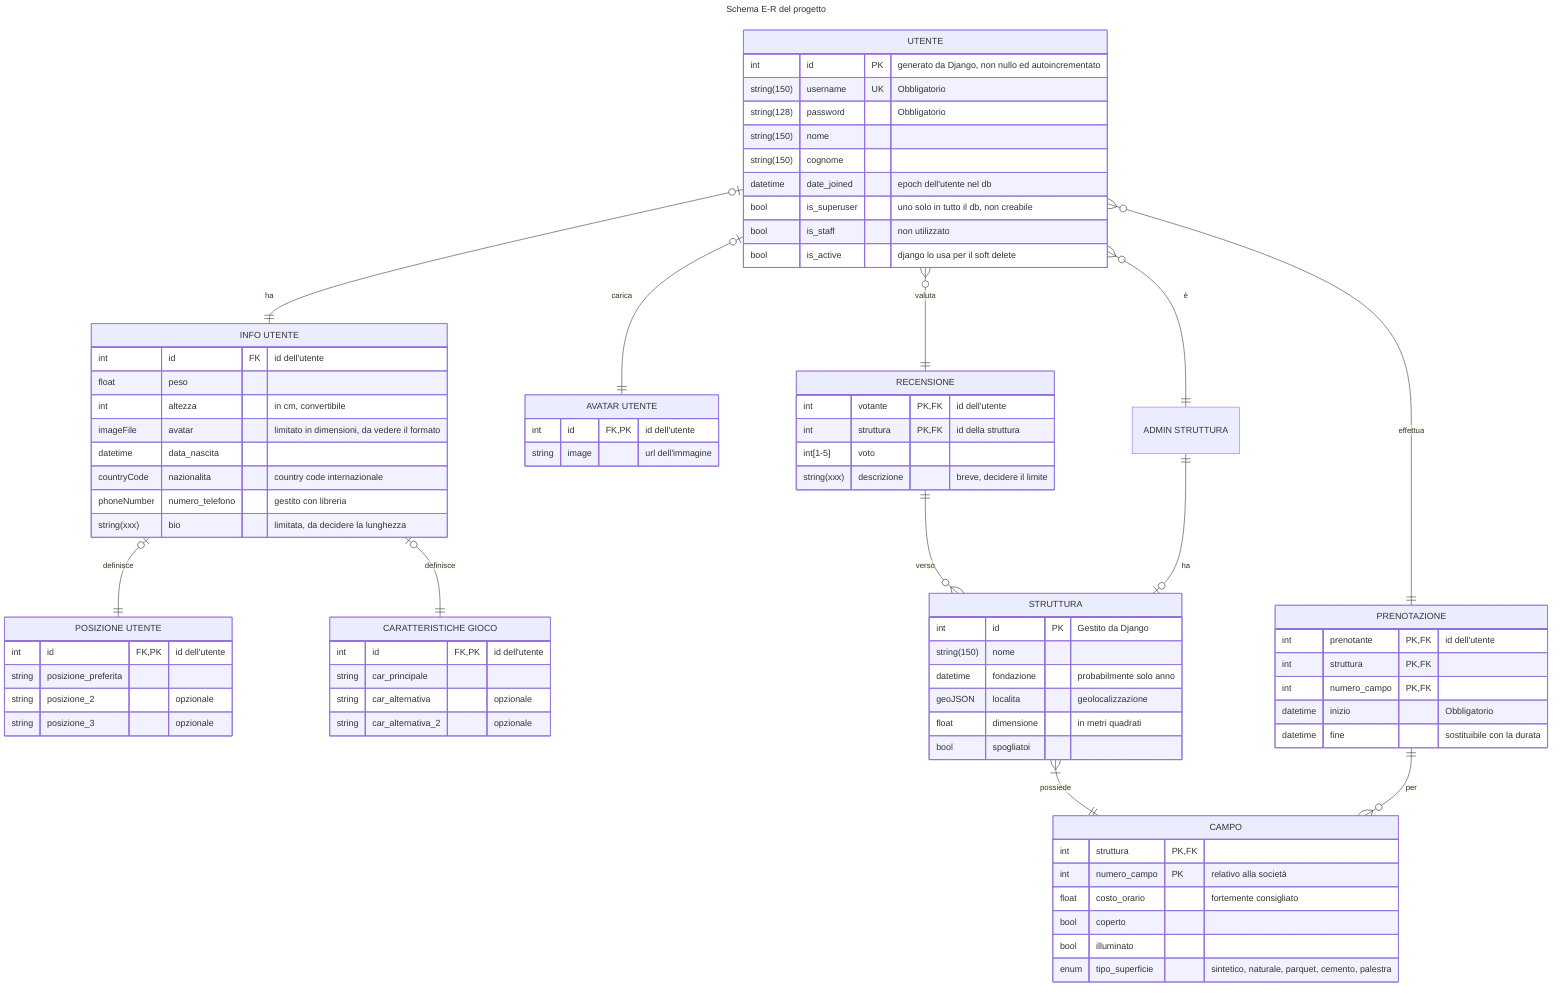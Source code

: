 ---
title: Schema E-R del progetto
---
erDiagram
    UTENTE {
        int id PK "generato da Django, non nullo ed autoincrementato"
        string(150) username UK "Obbligatorio"
        string(128) password "Obbligatorio"
        string(150) nome
        string(150) cognome
        datetime date_joined "epoch dell'utente nel db"
        bool is_superuser "uno solo in tutto il db, non creabile"
        bool is_staff "non utilizzato" 
        bool is_active "django lo usa per il soft delete"
    }

    UTENTE o|--|| "INFO UTENTE" : "ha"

    "INFO UTENTE" {
        int id FK "id dell'utente"
        float peso
        int altezza "in cm, convertibile"
        imageFile avatar "limitato in dimensioni, da vedere il formato"
        datetime data_nascita
        countryCode nazionalita "country code internazionale"
        phoneNumber numero_telefono "gestito con libreria"
        string(xxx) bio "limitata, da decidere la lunghezza"
    }
    
    UTENTE o|--|| "AVATAR UTENTE" : "carica"

    "AVATAR UTENTE" {
        int id FK,PK "id dell'utente"
        string image "url dell'immagine"
    }

    "INFO UTENTE" o|--|| "POSIZIONE UTENTE" : "definisce"

    "POSIZIONE UTENTE" {
        int id FK,PK "id dell'utente"
        string posizione_preferita
        string posizione_2 "opzionale"
        string posizione_3 "opzionale"
    }

    "INFO UTENTE" o|--|| "CARATTERISTICHE GIOCO" : "definisce"

    "CARATTERISTICHE GIOCO" {
        int id FK,PK "id dell'utente"
        string car_principale
        string car_alternativa "opzionale"
        string car_alternativa_2 "opzionale"
    }

    STRUTTURA {
        int id PK "Gestito da Django"
        string(150) nome
        datetime fondazione "probabilmente solo anno"
        geoJSON localita "geolocalizzazione"
        float dimensione "in metri quadrati"
        bool spogliatoi
    }

    STRUTTURA |{--|| CAMPO : "possiede"

    CAMPO {
        int struttura PK, FK
        int numero_campo PK "relativo alla società"
        float costo_orario "fortemente consigliato"
        bool coperto
        bool illuminato
        enum tipo_superficie "sintetico, naturale, parquet, cemento, palestra"
    }

    PRENOTAZIONE ||--}o CAMPO : "per"
    UTENTE o{--|| PRENOTAZIONE : "effettua"

    PRENOTAZIONE {
        int prenotante PK,FK "id dell'utente"
        int struttura PK,FK
        int numero_campo PK,FK
        datetime inizio "Obbligatorio"
        datetime fine "sostituibile con la durata"
    }

    UTENTE o{--|| RECENSIONE : "valuta"
    RECENSIONE ||--}o STRUTTURA : "verso"

    RECENSIONE {
        int votante PK,FK "id dell'utente"
        int struttura PK,FK "id della struttura"
        int[1-5] voto
        string(xxx) descrizione "breve, decidere il limite"
    }

    UTENTE o{--|| "ADMIN STRUTTURA" : "è"
    "ADMIN STRUTTURA" ||--o| STRUTTURA : "ha"